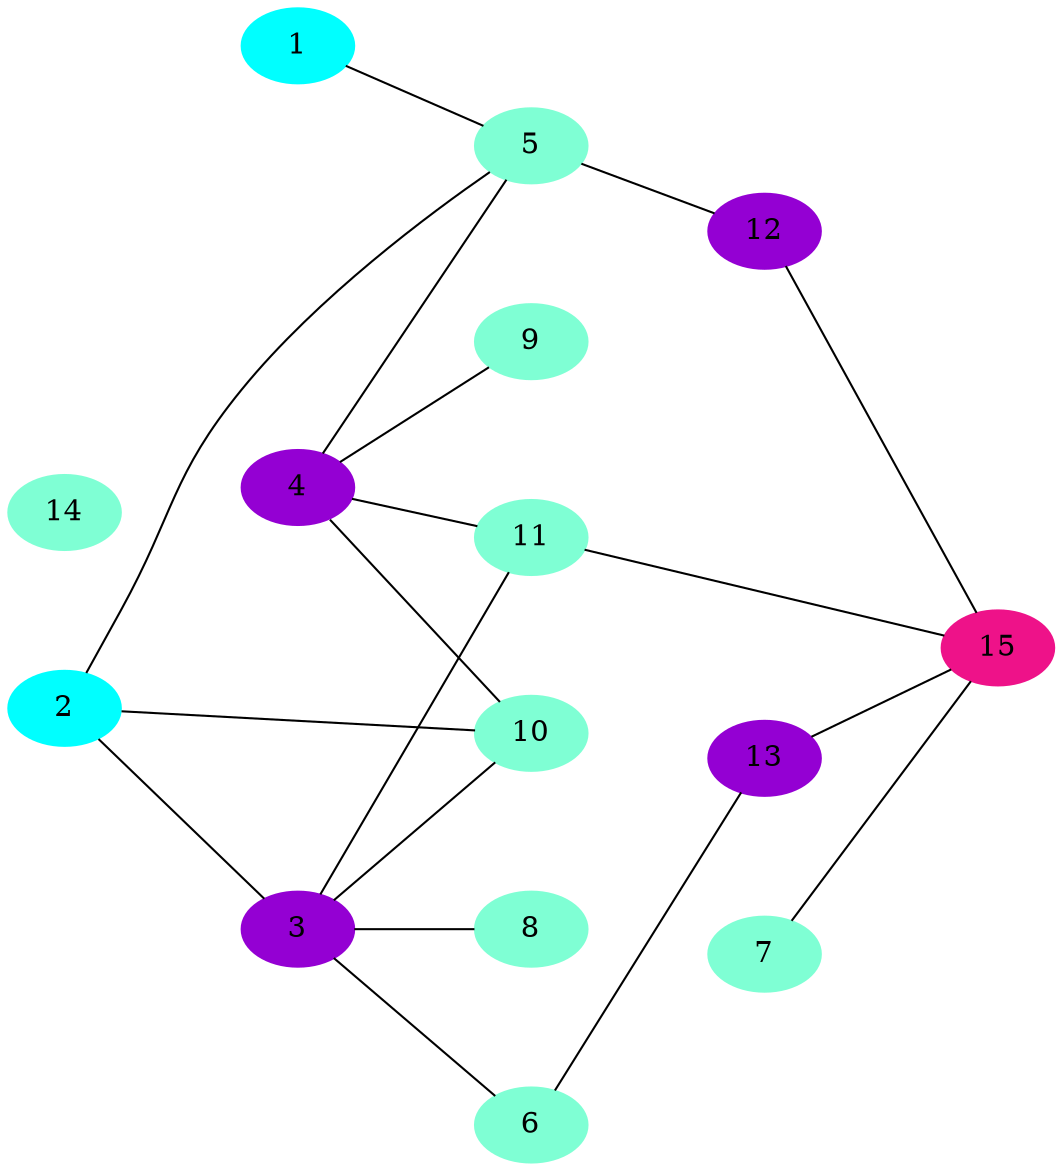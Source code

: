 graph graph4{
	rankdir = LR;
	ranksep = 0.8;
	nodesep = 0.8;
	1--5;
	2--3;
	2--5;
	2--10;
	3--6;
	3--8;
	3--10;
	3--11;
	4--5;
	4--9;
	4--10;
	4--11;
	5--12;
	6--13;
	7--15;
	11--15;
	12--15;
	13--15;
	1 [color="aqua",style=filled];
	2 [color="aqua",style=filled];
	3 [color="darkviolet",style=filled];
	4 [color="darkviolet",style=filled];
	5 [color="aquamarine",style=filled];
	6 [color="aquamarine",style=filled];
	7 [color="aquamarine",style=filled];
	8 [color="aquamarine",style=filled];
	9 [color="aquamarine",style=filled];
	10 [color="aquamarine",style=filled];
	11 [color="aquamarine",style=filled];
	12 [color="darkviolet",style=filled];
	13 [color="darkviolet",style=filled];
	14 [color="aquamarine",style=filled];
	15 [color="deeppink2",style=filled];
}